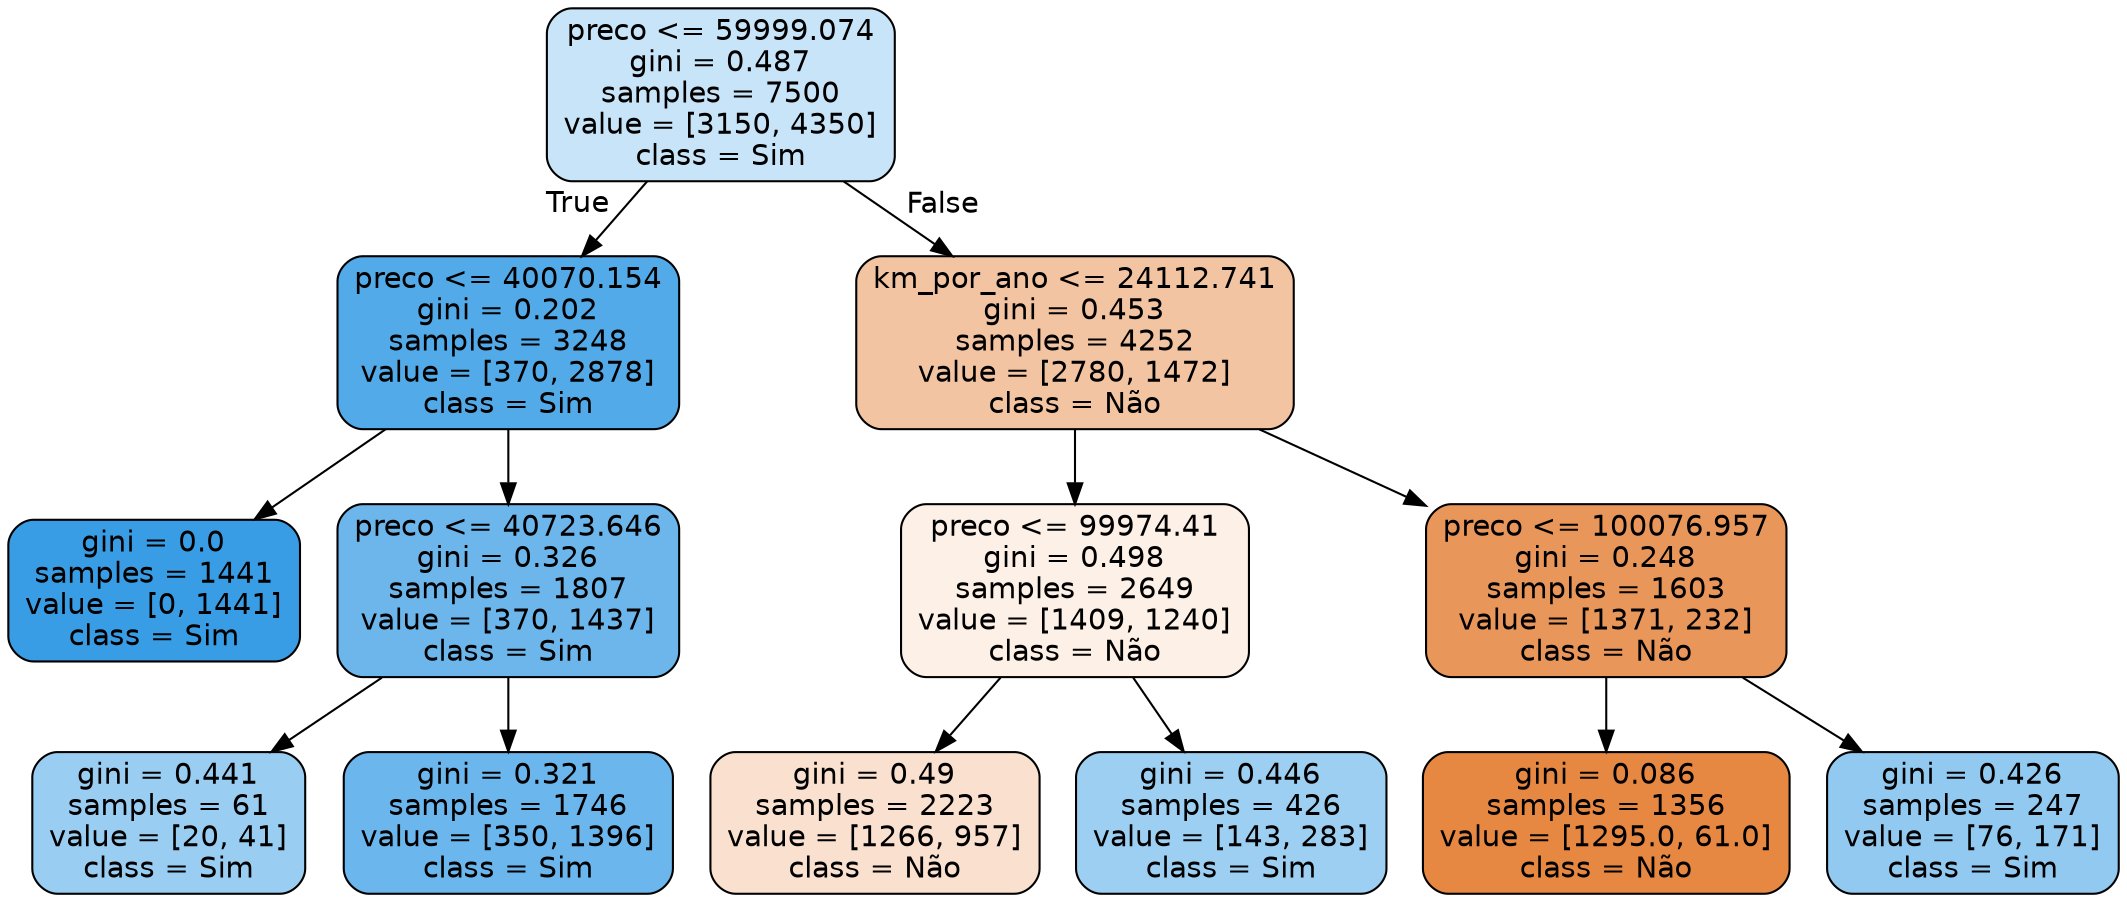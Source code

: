 digraph Tree {
node [shape=box, style="filled, rounded", color="black", fontname="helvetica"] ;
edge [fontname="helvetica"] ;
0 [label="preco <= 59999.074\ngini = 0.487\nsamples = 7500\nvalue = [3150, 4350]\nclass = Sim", fillcolor="#c8e4f8"] ;
1 [label="preco <= 40070.154\ngini = 0.202\nsamples = 3248\nvalue = [370, 2878]\nclass = Sim", fillcolor="#52aae8"] ;
0 -> 1 [labeldistance=2.5, labelangle=45, headlabel="True"] ;
2 [label="gini = 0.0\nsamples = 1441\nvalue = [0, 1441]\nclass = Sim", fillcolor="#399de5"] ;
1 -> 2 ;
3 [label="preco <= 40723.646\ngini = 0.326\nsamples = 1807\nvalue = [370, 1437]\nclass = Sim", fillcolor="#6cb6ec"] ;
1 -> 3 ;
4 [label="gini = 0.441\nsamples = 61\nvalue = [20, 41]\nclass = Sim", fillcolor="#9acdf2"] ;
3 -> 4 ;
5 [label="gini = 0.321\nsamples = 1746\nvalue = [350, 1396]\nclass = Sim", fillcolor="#6bb6ec"] ;
3 -> 5 ;
6 [label="km_por_ano <= 24112.741\ngini = 0.453\nsamples = 4252\nvalue = [2780, 1472]\nclass = Não", fillcolor="#f3c4a2"] ;
0 -> 6 [labeldistance=2.5, labelangle=-45, headlabel="False"] ;
7 [label="preco <= 99974.41\ngini = 0.498\nsamples = 2649\nvalue = [1409, 1240]\nclass = Não", fillcolor="#fcf0e7"] ;
6 -> 7 ;
8 [label="gini = 0.49\nsamples = 2223\nvalue = [1266, 957]\nclass = Não", fillcolor="#f9e0cf"] ;
7 -> 8 ;
9 [label="gini = 0.446\nsamples = 426\nvalue = [143, 283]\nclass = Sim", fillcolor="#9dcff2"] ;
7 -> 9 ;
10 [label="preco <= 100076.957\ngini = 0.248\nsamples = 1603\nvalue = [1371, 232]\nclass = Não", fillcolor="#e9965b"] ;
6 -> 10 ;
11 [label="gini = 0.086\nsamples = 1356\nvalue = [1295.0, 61.0]\nclass = Não", fillcolor="#e68742"] ;
10 -> 11 ;
12 [label="gini = 0.426\nsamples = 247\nvalue = [76, 171]\nclass = Sim", fillcolor="#91c9f1"] ;
10 -> 12 ;
}
